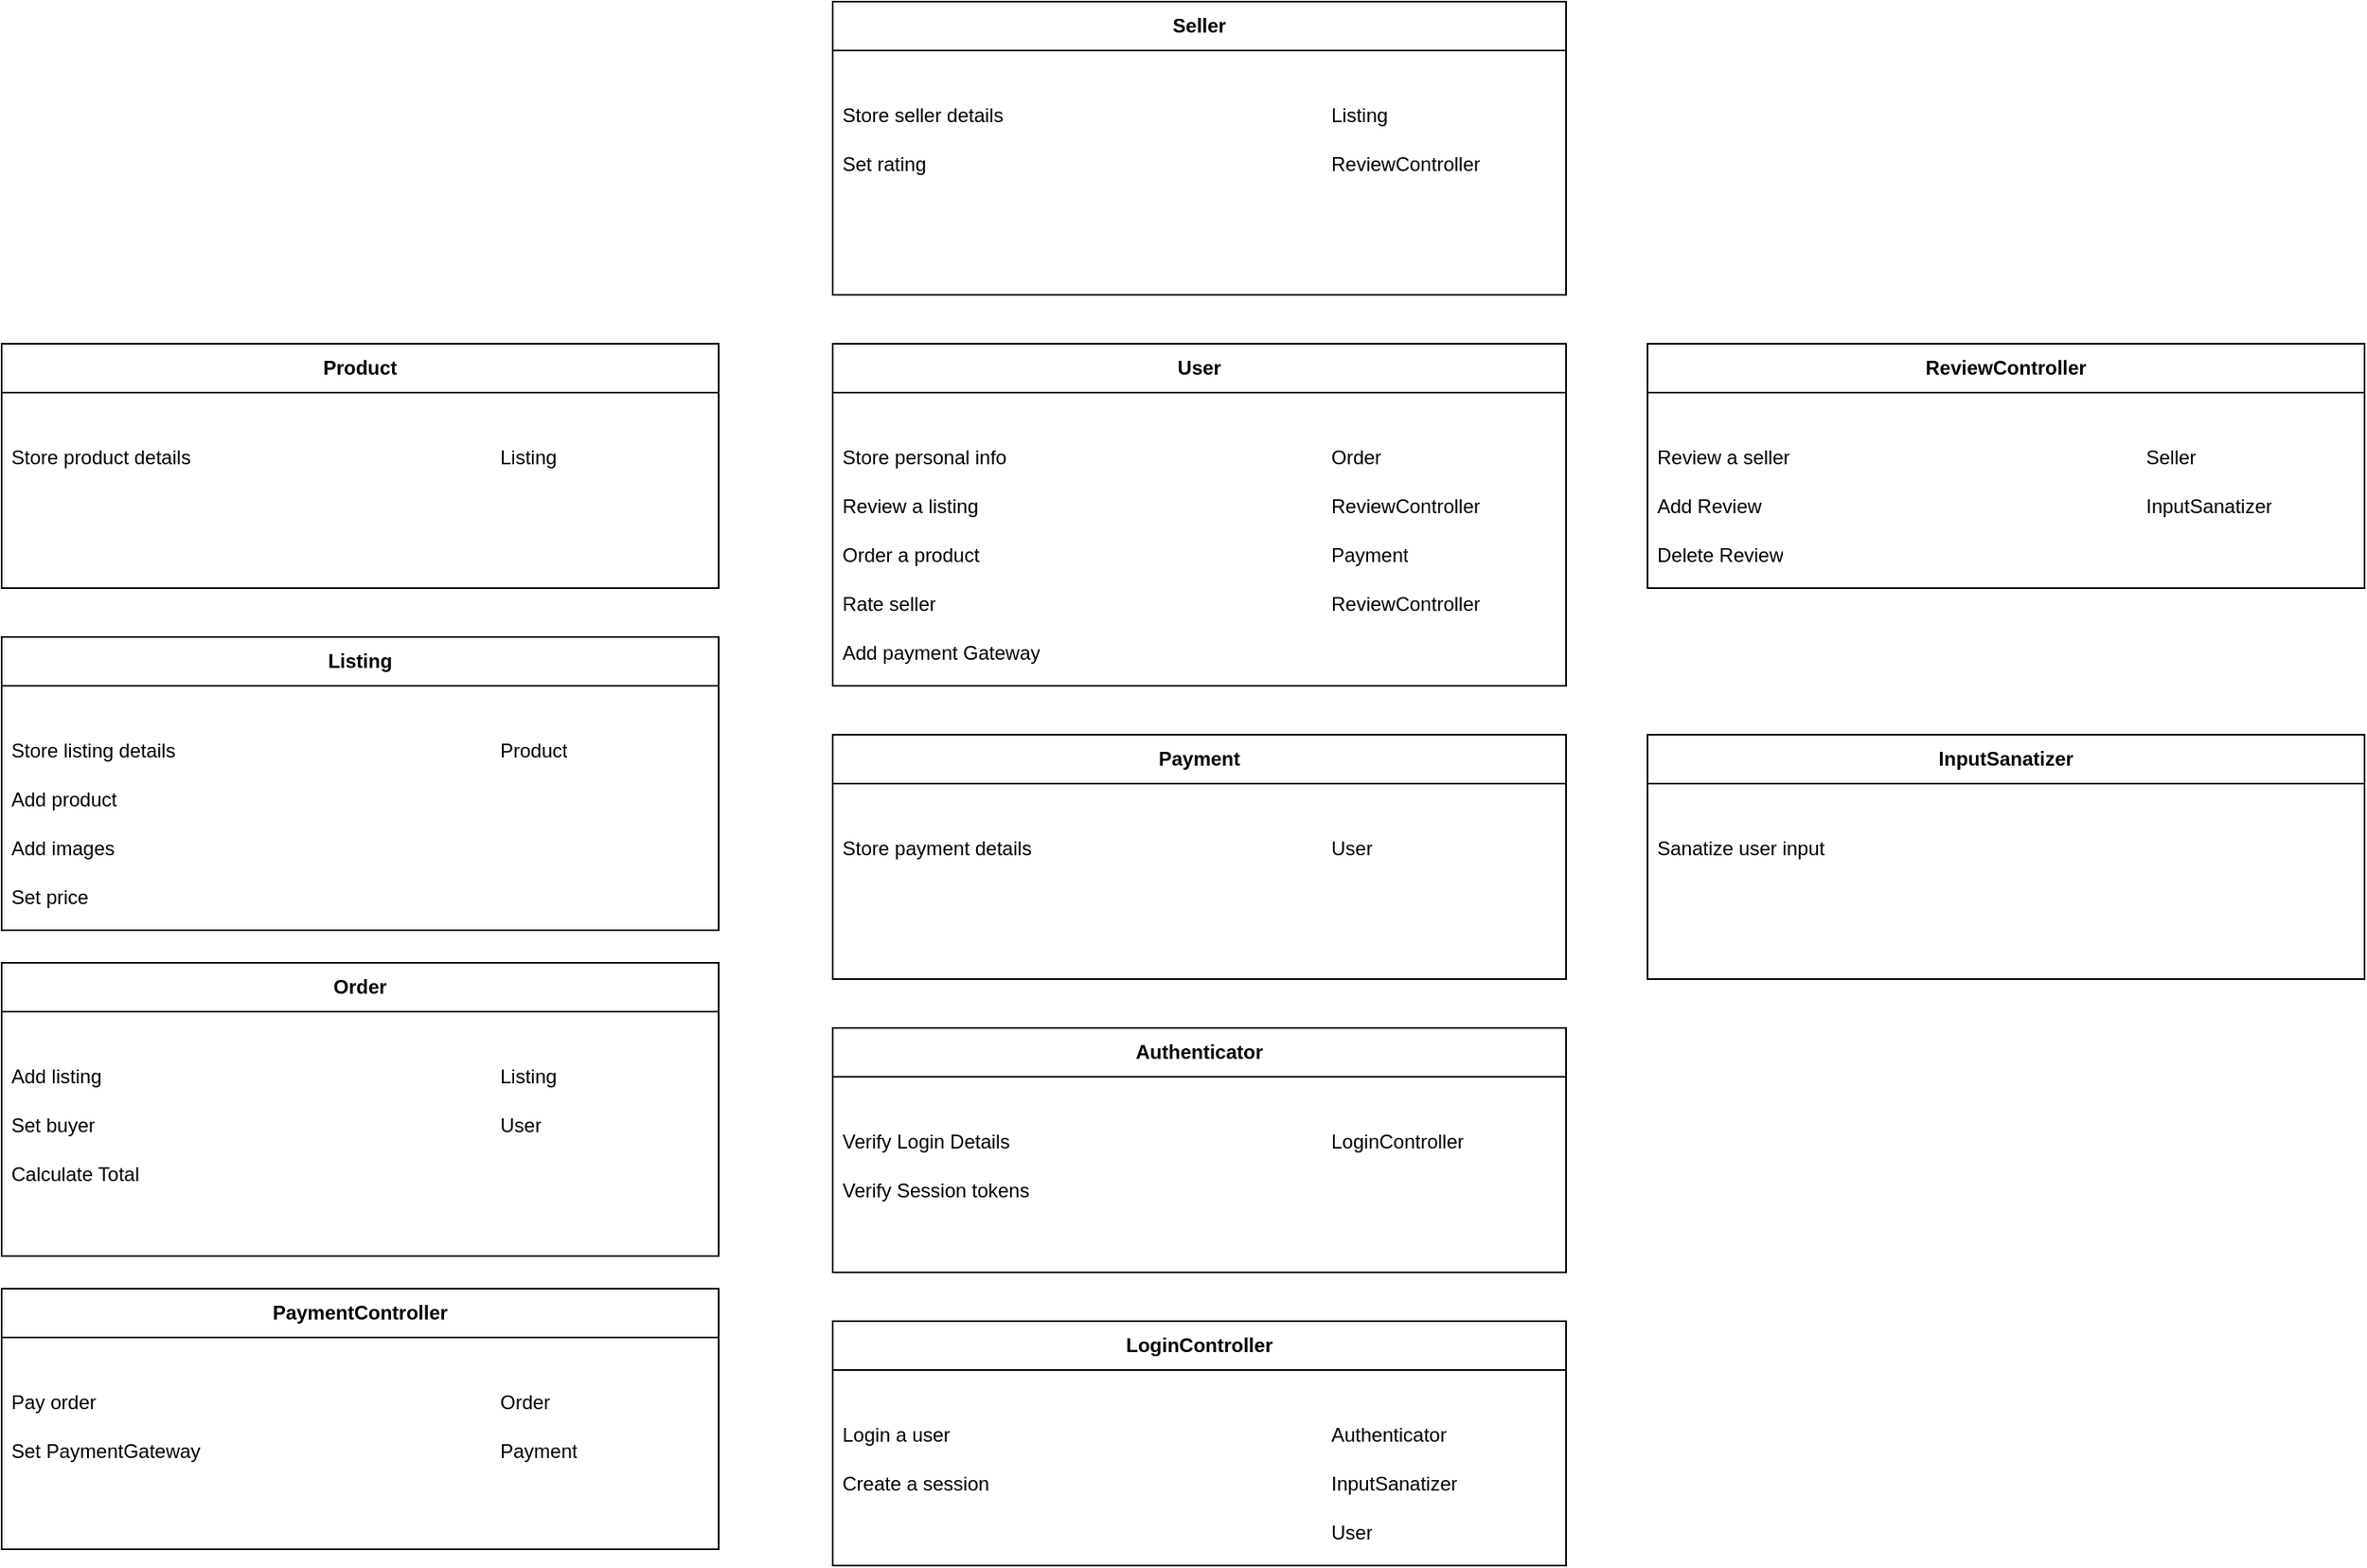<mxfile version="26.1.1">
  <diagram name="Page-1" id="4qO5snu0srxXvM7Uzl9y">
    <mxGraphModel dx="2118" dy="866" grid="1" gridSize="10" guides="1" tooltips="1" connect="1" arrows="1" fold="1" page="1" pageScale="1" pageWidth="850" pageHeight="1100" math="0" shadow="0">
      <root>
        <mxCell id="0" />
        <mxCell id="1" parent="0" />
        <mxCell id="AYIX-EQ2d-SbjMrGPH-w-69" value="User" style="swimlane;whiteSpace=wrap;html=1;startSize=30;" vertex="1" parent="1">
          <mxGeometry x="240" y="350" width="450" height="210" as="geometry" />
        </mxCell>
        <mxCell id="AYIX-EQ2d-SbjMrGPH-w-70" value="" style="swimlane;fontStyle=0;childLayout=stackLayout;horizontal=1;startSize=26;horizontalStack=0;resizeParent=1;resizeParentMax=0;resizeLast=0;collapsible=1;marginBottom=0;align=center;fontSize=14;opacity=0;" vertex="1" parent="AYIX-EQ2d-SbjMrGPH-w-69">
          <mxGeometry y="30" width="300" height="176" as="geometry" />
        </mxCell>
        <mxCell id="AYIX-EQ2d-SbjMrGPH-w-71" value="Store personal info" style="text;strokeColor=none;fillColor=none;spacingLeft=4;spacingRight=4;overflow=hidden;rotatable=0;points=[[0,0.5],[1,0.5]];portConstraint=eastwest;fontSize=12;whiteSpace=wrap;html=1;" vertex="1" parent="AYIX-EQ2d-SbjMrGPH-w-70">
          <mxGeometry y="26" width="300" height="30" as="geometry" />
        </mxCell>
        <mxCell id="AYIX-EQ2d-SbjMrGPH-w-72" value="Review a listing" style="text;strokeColor=none;fillColor=none;spacingLeft=4;spacingRight=4;overflow=hidden;rotatable=0;points=[[0,0.5],[1,0.5]];portConstraint=eastwest;fontSize=12;whiteSpace=wrap;html=1;" vertex="1" parent="AYIX-EQ2d-SbjMrGPH-w-70">
          <mxGeometry y="56" width="300" height="30" as="geometry" />
        </mxCell>
        <mxCell id="AYIX-EQ2d-SbjMrGPH-w-73" value="Order a product" style="text;strokeColor=none;fillColor=none;spacingLeft=4;spacingRight=4;overflow=hidden;rotatable=0;points=[[0,0.5],[1,0.5]];portConstraint=eastwest;fontSize=12;whiteSpace=wrap;html=1;" vertex="1" parent="AYIX-EQ2d-SbjMrGPH-w-70">
          <mxGeometry y="86" width="300" height="30" as="geometry" />
        </mxCell>
        <mxCell id="AYIX-EQ2d-SbjMrGPH-w-158" value="Rate seller" style="text;strokeColor=none;fillColor=none;spacingLeft=4;spacingRight=4;overflow=hidden;rotatable=0;points=[[0,0.5],[1,0.5]];portConstraint=eastwest;fontSize=12;whiteSpace=wrap;html=1;" vertex="1" parent="AYIX-EQ2d-SbjMrGPH-w-70">
          <mxGeometry y="116" width="300" height="30" as="geometry" />
        </mxCell>
        <mxCell id="AYIX-EQ2d-SbjMrGPH-w-130" value="Add payment Gateway" style="text;strokeColor=none;fillColor=none;spacingLeft=4;spacingRight=4;overflow=hidden;rotatable=0;points=[[0,0.5],[1,0.5]];portConstraint=eastwest;fontSize=12;whiteSpace=wrap;html=1;" vertex="1" parent="AYIX-EQ2d-SbjMrGPH-w-70">
          <mxGeometry y="146" width="300" height="30" as="geometry" />
        </mxCell>
        <mxCell id="AYIX-EQ2d-SbjMrGPH-w-74" value="" style="swimlane;fontStyle=0;childLayout=stackLayout;horizontal=1;startSize=26;horizontalStack=0;resizeParent=1;resizeParentMax=0;resizeLast=0;collapsible=1;marginBottom=0;align=center;fontSize=14;opacity=0;" vertex="1" parent="AYIX-EQ2d-SbjMrGPH-w-69">
          <mxGeometry x="300" y="30" width="140" height="146" as="geometry" />
        </mxCell>
        <mxCell id="AYIX-EQ2d-SbjMrGPH-w-75" value="Order" style="text;strokeColor=none;fillColor=none;spacingLeft=4;spacingRight=4;overflow=hidden;rotatable=0;points=[[0,0.5],[1,0.5]];portConstraint=eastwest;fontSize=12;whiteSpace=wrap;html=1;" vertex="1" parent="AYIX-EQ2d-SbjMrGPH-w-74">
          <mxGeometry y="26" width="140" height="30" as="geometry" />
        </mxCell>
        <mxCell id="AYIX-EQ2d-SbjMrGPH-w-76" value="ReviewController" style="text;strokeColor=none;fillColor=none;spacingLeft=4;spacingRight=4;overflow=hidden;rotatable=0;points=[[0,0.5],[1,0.5]];portConstraint=eastwest;fontSize=12;whiteSpace=wrap;html=1;" vertex="1" parent="AYIX-EQ2d-SbjMrGPH-w-74">
          <mxGeometry y="56" width="140" height="30" as="geometry" />
        </mxCell>
        <mxCell id="AYIX-EQ2d-SbjMrGPH-w-131" value="Payment" style="text;strokeColor=none;fillColor=none;spacingLeft=4;spacingRight=4;overflow=hidden;rotatable=0;points=[[0,0.5],[1,0.5]];portConstraint=eastwest;fontSize=12;whiteSpace=wrap;html=1;" vertex="1" parent="AYIX-EQ2d-SbjMrGPH-w-74">
          <mxGeometry y="86" width="140" height="30" as="geometry" />
        </mxCell>
        <mxCell id="AYIX-EQ2d-SbjMrGPH-w-159" value="ReviewController" style="text;strokeColor=none;fillColor=none;spacingLeft=4;spacingRight=4;overflow=hidden;rotatable=0;points=[[0,0.5],[1,0.5]];portConstraint=eastwest;fontSize=12;whiteSpace=wrap;html=1;" vertex="1" parent="AYIX-EQ2d-SbjMrGPH-w-74">
          <mxGeometry y="116" width="140" height="30" as="geometry" />
        </mxCell>
        <mxCell id="AYIX-EQ2d-SbjMrGPH-w-78" value="Authenticator" style="swimlane;whiteSpace=wrap;html=1;startSize=30;" vertex="1" parent="1">
          <mxGeometry x="240" y="770" width="450" height="150" as="geometry" />
        </mxCell>
        <mxCell id="AYIX-EQ2d-SbjMrGPH-w-79" value="" style="swimlane;fontStyle=0;childLayout=stackLayout;horizontal=1;startSize=26;horizontalStack=0;resizeParent=1;resizeParentMax=0;resizeLast=0;collapsible=1;marginBottom=0;align=center;fontSize=14;opacity=0;" vertex="1" parent="AYIX-EQ2d-SbjMrGPH-w-78">
          <mxGeometry y="30" width="300" height="86" as="geometry" />
        </mxCell>
        <mxCell id="AYIX-EQ2d-SbjMrGPH-w-80" value="Verify Login Details" style="text;strokeColor=none;fillColor=none;spacingLeft=4;spacingRight=4;overflow=hidden;rotatable=0;points=[[0,0.5],[1,0.5]];portConstraint=eastwest;fontSize=12;whiteSpace=wrap;html=1;" vertex="1" parent="AYIX-EQ2d-SbjMrGPH-w-79">
          <mxGeometry y="26" width="300" height="30" as="geometry" />
        </mxCell>
        <mxCell id="AYIX-EQ2d-SbjMrGPH-w-81" value="Verify Session tokens" style="text;strokeColor=none;fillColor=none;spacingLeft=4;spacingRight=4;overflow=hidden;rotatable=0;points=[[0,0.5],[1,0.5]];portConstraint=eastwest;fontSize=12;whiteSpace=wrap;html=1;" vertex="1" parent="AYIX-EQ2d-SbjMrGPH-w-79">
          <mxGeometry y="56" width="300" height="30" as="geometry" />
        </mxCell>
        <mxCell id="AYIX-EQ2d-SbjMrGPH-w-83" value="" style="swimlane;fontStyle=0;childLayout=stackLayout;horizontal=1;startSize=26;horizontalStack=0;resizeParent=1;resizeParentMax=0;resizeLast=0;collapsible=1;marginBottom=0;align=center;fontSize=14;opacity=0;" vertex="1" parent="AYIX-EQ2d-SbjMrGPH-w-78">
          <mxGeometry x="300" y="30" width="140" height="56" as="geometry" />
        </mxCell>
        <mxCell id="AYIX-EQ2d-SbjMrGPH-w-84" value="LoginController" style="text;strokeColor=none;fillColor=none;spacingLeft=4;spacingRight=4;overflow=hidden;rotatable=0;points=[[0,0.5],[1,0.5]];portConstraint=eastwest;fontSize=12;whiteSpace=wrap;html=1;" vertex="1" parent="AYIX-EQ2d-SbjMrGPH-w-83">
          <mxGeometry y="26" width="140" height="30" as="geometry" />
        </mxCell>
        <mxCell id="AYIX-EQ2d-SbjMrGPH-w-86" value="LoginController" style="swimlane;whiteSpace=wrap;html=1;startSize=30;" vertex="1" parent="1">
          <mxGeometry x="240" y="950" width="450" height="150" as="geometry" />
        </mxCell>
        <mxCell id="AYIX-EQ2d-SbjMrGPH-w-87" value="" style="swimlane;fontStyle=0;childLayout=stackLayout;horizontal=1;startSize=26;horizontalStack=0;resizeParent=1;resizeParentMax=0;resizeLast=0;collapsible=1;marginBottom=0;align=center;fontSize=14;opacity=0;" vertex="1" parent="AYIX-EQ2d-SbjMrGPH-w-86">
          <mxGeometry y="30" width="300" height="86" as="geometry" />
        </mxCell>
        <mxCell id="AYIX-EQ2d-SbjMrGPH-w-88" value="Login a user" style="text;strokeColor=none;fillColor=none;spacingLeft=4;spacingRight=4;overflow=hidden;rotatable=0;points=[[0,0.5],[1,0.5]];portConstraint=eastwest;fontSize=12;whiteSpace=wrap;html=1;" vertex="1" parent="AYIX-EQ2d-SbjMrGPH-w-87">
          <mxGeometry y="26" width="300" height="30" as="geometry" />
        </mxCell>
        <mxCell id="AYIX-EQ2d-SbjMrGPH-w-89" value="Create a session" style="text;strokeColor=none;fillColor=none;spacingLeft=4;spacingRight=4;overflow=hidden;rotatable=0;points=[[0,0.5],[1,0.5]];portConstraint=eastwest;fontSize=12;whiteSpace=wrap;html=1;" vertex="1" parent="AYIX-EQ2d-SbjMrGPH-w-87">
          <mxGeometry y="56" width="300" height="30" as="geometry" />
        </mxCell>
        <mxCell id="AYIX-EQ2d-SbjMrGPH-w-91" value="" style="swimlane;fontStyle=0;childLayout=stackLayout;horizontal=1;startSize=26;horizontalStack=0;resizeParent=1;resizeParentMax=0;resizeLast=0;collapsible=1;marginBottom=0;align=center;fontSize=14;opacity=0;" vertex="1" parent="AYIX-EQ2d-SbjMrGPH-w-86">
          <mxGeometry x="300" y="30" width="140" height="116" as="geometry" />
        </mxCell>
        <mxCell id="AYIX-EQ2d-SbjMrGPH-w-92" value="Authenticator" style="text;strokeColor=none;fillColor=none;spacingLeft=4;spacingRight=4;overflow=hidden;rotatable=0;points=[[0,0.5],[1,0.5]];portConstraint=eastwest;fontSize=12;whiteSpace=wrap;html=1;" vertex="1" parent="AYIX-EQ2d-SbjMrGPH-w-91">
          <mxGeometry y="26" width="140" height="30" as="geometry" />
        </mxCell>
        <mxCell id="AYIX-EQ2d-SbjMrGPH-w-171" value="InputSanatizer" style="text;strokeColor=none;fillColor=none;spacingLeft=4;spacingRight=4;overflow=hidden;rotatable=0;points=[[0,0.5],[1,0.5]];portConstraint=eastwest;fontSize=12;whiteSpace=wrap;html=1;" vertex="1" parent="AYIX-EQ2d-SbjMrGPH-w-91">
          <mxGeometry y="56" width="140" height="30" as="geometry" />
        </mxCell>
        <mxCell id="AYIX-EQ2d-SbjMrGPH-w-93" value="User" style="text;strokeColor=none;fillColor=none;spacingLeft=4;spacingRight=4;overflow=hidden;rotatable=0;points=[[0,0.5],[1,0.5]];portConstraint=eastwest;fontSize=12;whiteSpace=wrap;html=1;" vertex="1" parent="AYIX-EQ2d-SbjMrGPH-w-91">
          <mxGeometry y="86" width="140" height="30" as="geometry" />
        </mxCell>
        <mxCell id="AYIX-EQ2d-SbjMrGPH-w-94" value="Product" style="swimlane;whiteSpace=wrap;html=1;startSize=30;" vertex="1" parent="1">
          <mxGeometry x="-270" y="350" width="440" height="150" as="geometry" />
        </mxCell>
        <mxCell id="AYIX-EQ2d-SbjMrGPH-w-95" value="" style="swimlane;fontStyle=0;childLayout=stackLayout;horizontal=1;startSize=26;horizontalStack=0;resizeParent=1;resizeParentMax=0;resizeLast=0;collapsible=1;marginBottom=0;align=center;fontSize=14;opacity=0;" vertex="1" parent="AYIX-EQ2d-SbjMrGPH-w-94">
          <mxGeometry y="30" width="300" height="56" as="geometry" />
        </mxCell>
        <mxCell id="AYIX-EQ2d-SbjMrGPH-w-96" value="Store product details" style="text;strokeColor=none;fillColor=none;spacingLeft=4;spacingRight=4;overflow=hidden;rotatable=0;points=[[0,0.5],[1,0.5]];portConstraint=eastwest;fontSize=12;whiteSpace=wrap;html=1;" vertex="1" parent="AYIX-EQ2d-SbjMrGPH-w-95">
          <mxGeometry y="26" width="300" height="30" as="geometry" />
        </mxCell>
        <mxCell id="AYIX-EQ2d-SbjMrGPH-w-99" value="" style="swimlane;fontStyle=0;childLayout=stackLayout;horizontal=1;startSize=26;horizontalStack=0;resizeParent=1;resizeParentMax=0;resizeLast=0;collapsible=1;marginBottom=0;align=center;fontSize=14;opacity=0;" vertex="1" parent="AYIX-EQ2d-SbjMrGPH-w-94">
          <mxGeometry x="300" y="30" width="140" height="56" as="geometry" />
        </mxCell>
        <mxCell id="AYIX-EQ2d-SbjMrGPH-w-100" value="Listing" style="text;strokeColor=none;fillColor=none;spacingLeft=4;spacingRight=4;overflow=hidden;rotatable=0;points=[[0,0.5],[1,0.5]];portConstraint=eastwest;fontSize=12;whiteSpace=wrap;html=1;" vertex="1" parent="AYIX-EQ2d-SbjMrGPH-w-99">
          <mxGeometry y="26" width="140" height="30" as="geometry" />
        </mxCell>
        <mxCell id="AYIX-EQ2d-SbjMrGPH-w-102" value="Listing" style="swimlane;whiteSpace=wrap;html=1;startSize=30;" vertex="1" parent="1">
          <mxGeometry x="-270" y="530" width="440" height="180" as="geometry" />
        </mxCell>
        <mxCell id="AYIX-EQ2d-SbjMrGPH-w-103" value="" style="swimlane;fontStyle=0;childLayout=stackLayout;horizontal=1;startSize=26;horizontalStack=0;resizeParent=1;resizeParentMax=0;resizeLast=0;collapsible=1;marginBottom=0;align=center;fontSize=14;opacity=0;" vertex="1" parent="AYIX-EQ2d-SbjMrGPH-w-102">
          <mxGeometry y="30" width="300" height="146" as="geometry" />
        </mxCell>
        <mxCell id="AYIX-EQ2d-SbjMrGPH-w-109" value="Store listing details" style="text;strokeColor=none;fillColor=none;spacingLeft=4;spacingRight=4;overflow=hidden;rotatable=0;points=[[0,0.5],[1,0.5]];portConstraint=eastwest;fontSize=12;whiteSpace=wrap;html=1;" vertex="1" parent="AYIX-EQ2d-SbjMrGPH-w-103">
          <mxGeometry y="26" width="300" height="30" as="geometry" />
        </mxCell>
        <mxCell id="AYIX-EQ2d-SbjMrGPH-w-104" value="Add product" style="text;strokeColor=none;fillColor=none;spacingLeft=4;spacingRight=4;overflow=hidden;rotatable=0;points=[[0,0.5],[1,0.5]];portConstraint=eastwest;fontSize=12;whiteSpace=wrap;html=1;" vertex="1" parent="AYIX-EQ2d-SbjMrGPH-w-103">
          <mxGeometry y="56" width="300" height="30" as="geometry" />
        </mxCell>
        <mxCell id="AYIX-EQ2d-SbjMrGPH-w-110" value="Add images" style="text;strokeColor=none;fillColor=none;spacingLeft=4;spacingRight=4;overflow=hidden;rotatable=0;points=[[0,0.5],[1,0.5]];portConstraint=eastwest;fontSize=12;whiteSpace=wrap;html=1;" vertex="1" parent="AYIX-EQ2d-SbjMrGPH-w-103">
          <mxGeometry y="86" width="300" height="30" as="geometry" />
        </mxCell>
        <mxCell id="AYIX-EQ2d-SbjMrGPH-w-111" value="Set price" style="text;strokeColor=none;fillColor=none;spacingLeft=4;spacingRight=4;overflow=hidden;rotatable=0;points=[[0,0.5],[1,0.5]];portConstraint=eastwest;fontSize=12;whiteSpace=wrap;html=1;" vertex="1" parent="AYIX-EQ2d-SbjMrGPH-w-103">
          <mxGeometry y="116" width="300" height="30" as="geometry" />
        </mxCell>
        <mxCell id="AYIX-EQ2d-SbjMrGPH-w-105" value="" style="swimlane;fontStyle=0;childLayout=stackLayout;horizontal=1;startSize=26;horizontalStack=0;resizeParent=1;resizeParentMax=0;resizeLast=0;collapsible=1;marginBottom=0;align=center;fontSize=14;opacity=0;" vertex="1" parent="AYIX-EQ2d-SbjMrGPH-w-102">
          <mxGeometry x="300" y="30" width="140" height="56" as="geometry" />
        </mxCell>
        <mxCell id="AYIX-EQ2d-SbjMrGPH-w-106" value="Product" style="text;strokeColor=none;fillColor=none;spacingLeft=4;spacingRight=4;overflow=hidden;rotatable=0;points=[[0,0.5],[1,0.5]];portConstraint=eastwest;fontSize=12;whiteSpace=wrap;html=1;" vertex="1" parent="AYIX-EQ2d-SbjMrGPH-w-105">
          <mxGeometry y="26" width="140" height="30" as="geometry" />
        </mxCell>
        <mxCell id="AYIX-EQ2d-SbjMrGPH-w-112" value="Order" style="swimlane;whiteSpace=wrap;html=1;startSize=30;" vertex="1" parent="1">
          <mxGeometry x="-270" y="730" width="440" height="180" as="geometry" />
        </mxCell>
        <mxCell id="AYIX-EQ2d-SbjMrGPH-w-113" value="" style="swimlane;fontStyle=0;childLayout=stackLayout;horizontal=1;startSize=26;horizontalStack=0;resizeParent=1;resizeParentMax=0;resizeLast=0;collapsible=1;marginBottom=0;align=center;fontSize=14;opacity=0;" vertex="1" parent="AYIX-EQ2d-SbjMrGPH-w-112">
          <mxGeometry y="30" width="300" height="116" as="geometry" />
        </mxCell>
        <mxCell id="AYIX-EQ2d-SbjMrGPH-w-114" value="Add listing" style="text;strokeColor=none;fillColor=none;spacingLeft=4;spacingRight=4;overflow=hidden;rotatable=0;points=[[0,0.5],[1,0.5]];portConstraint=eastwest;fontSize=12;whiteSpace=wrap;html=1;" vertex="1" parent="AYIX-EQ2d-SbjMrGPH-w-113">
          <mxGeometry y="26" width="300" height="30" as="geometry" />
        </mxCell>
        <mxCell id="AYIX-EQ2d-SbjMrGPH-w-115" value="Set buyer" style="text;strokeColor=none;fillColor=none;spacingLeft=4;spacingRight=4;overflow=hidden;rotatable=0;points=[[0,0.5],[1,0.5]];portConstraint=eastwest;fontSize=12;whiteSpace=wrap;html=1;" vertex="1" parent="AYIX-EQ2d-SbjMrGPH-w-113">
          <mxGeometry y="56" width="300" height="30" as="geometry" />
        </mxCell>
        <mxCell id="AYIX-EQ2d-SbjMrGPH-w-117" value="Calculate Total" style="text;strokeColor=none;fillColor=none;spacingLeft=4;spacingRight=4;overflow=hidden;rotatable=0;points=[[0,0.5],[1,0.5]];portConstraint=eastwest;fontSize=12;whiteSpace=wrap;html=1;" vertex="1" parent="AYIX-EQ2d-SbjMrGPH-w-113">
          <mxGeometry y="86" width="300" height="30" as="geometry" />
        </mxCell>
        <mxCell id="AYIX-EQ2d-SbjMrGPH-w-118" value="" style="swimlane;fontStyle=0;childLayout=stackLayout;horizontal=1;startSize=26;horizontalStack=0;resizeParent=1;resizeParentMax=0;resizeLast=0;collapsible=1;marginBottom=0;align=center;fontSize=14;opacity=0;" vertex="1" parent="AYIX-EQ2d-SbjMrGPH-w-112">
          <mxGeometry x="300" y="30" width="140" height="86" as="geometry" />
        </mxCell>
        <mxCell id="AYIX-EQ2d-SbjMrGPH-w-119" value="Listing" style="text;strokeColor=none;fillColor=none;spacingLeft=4;spacingRight=4;overflow=hidden;rotatable=0;points=[[0,0.5],[1,0.5]];portConstraint=eastwest;fontSize=12;whiteSpace=wrap;html=1;" vertex="1" parent="AYIX-EQ2d-SbjMrGPH-w-118">
          <mxGeometry y="26" width="140" height="30" as="geometry" />
        </mxCell>
        <mxCell id="AYIX-EQ2d-SbjMrGPH-w-120" value="User" style="text;strokeColor=none;fillColor=none;spacingLeft=4;spacingRight=4;overflow=hidden;rotatable=0;points=[[0,0.5],[1,0.5]];portConstraint=eastwest;fontSize=12;whiteSpace=wrap;html=1;" vertex="1" parent="AYIX-EQ2d-SbjMrGPH-w-118">
          <mxGeometry y="56" width="140" height="30" as="geometry" />
        </mxCell>
        <mxCell id="AYIX-EQ2d-SbjMrGPH-w-122" value="PaymentController" style="swimlane;whiteSpace=wrap;html=1;startSize=30;" vertex="1" parent="1">
          <mxGeometry x="-270" y="930" width="440" height="160" as="geometry" />
        </mxCell>
        <mxCell id="AYIX-EQ2d-SbjMrGPH-w-123" value="" style="swimlane;fontStyle=0;childLayout=stackLayout;horizontal=1;startSize=26;horizontalStack=0;resizeParent=1;resizeParentMax=0;resizeLast=0;collapsible=1;marginBottom=0;align=center;fontSize=14;opacity=0;" vertex="1" parent="AYIX-EQ2d-SbjMrGPH-w-122">
          <mxGeometry y="30" width="300" height="86" as="geometry" />
        </mxCell>
        <mxCell id="AYIX-EQ2d-SbjMrGPH-w-124" value="Pay order" style="text;strokeColor=none;fillColor=none;spacingLeft=4;spacingRight=4;overflow=hidden;rotatable=0;points=[[0,0.5],[1,0.5]];portConstraint=eastwest;fontSize=12;whiteSpace=wrap;html=1;" vertex="1" parent="AYIX-EQ2d-SbjMrGPH-w-123">
          <mxGeometry y="26" width="300" height="30" as="geometry" />
        </mxCell>
        <mxCell id="AYIX-EQ2d-SbjMrGPH-w-125" value="Set PaymentGateway" style="text;strokeColor=none;fillColor=none;spacingLeft=4;spacingRight=4;overflow=hidden;rotatable=0;points=[[0,0.5],[1,0.5]];portConstraint=eastwest;fontSize=12;whiteSpace=wrap;html=1;" vertex="1" parent="AYIX-EQ2d-SbjMrGPH-w-123">
          <mxGeometry y="56" width="300" height="30" as="geometry" />
        </mxCell>
        <mxCell id="AYIX-EQ2d-SbjMrGPH-w-127" value="" style="swimlane;fontStyle=0;childLayout=stackLayout;horizontal=1;startSize=26;horizontalStack=0;resizeParent=1;resizeParentMax=0;resizeLast=0;collapsible=1;marginBottom=0;align=center;fontSize=14;opacity=0;" vertex="1" parent="AYIX-EQ2d-SbjMrGPH-w-122">
          <mxGeometry x="300" y="30" width="140" height="86" as="geometry" />
        </mxCell>
        <mxCell id="AYIX-EQ2d-SbjMrGPH-w-128" value="Order" style="text;strokeColor=none;fillColor=none;spacingLeft=4;spacingRight=4;overflow=hidden;rotatable=0;points=[[0,0.5],[1,0.5]];portConstraint=eastwest;fontSize=12;whiteSpace=wrap;html=1;" vertex="1" parent="AYIX-EQ2d-SbjMrGPH-w-127">
          <mxGeometry y="26" width="140" height="30" as="geometry" />
        </mxCell>
        <mxCell id="AYIX-EQ2d-SbjMrGPH-w-129" value="Payment" style="text;strokeColor=none;fillColor=none;spacingLeft=4;spacingRight=4;overflow=hidden;rotatable=0;points=[[0,0.5],[1,0.5]];portConstraint=eastwest;fontSize=12;whiteSpace=wrap;html=1;" vertex="1" parent="AYIX-EQ2d-SbjMrGPH-w-127">
          <mxGeometry y="56" width="140" height="30" as="geometry" />
        </mxCell>
        <mxCell id="AYIX-EQ2d-SbjMrGPH-w-133" value="Payment" style="swimlane;whiteSpace=wrap;html=1;startSize=30;" vertex="1" parent="1">
          <mxGeometry x="240" y="590" width="450" height="150" as="geometry" />
        </mxCell>
        <mxCell id="AYIX-EQ2d-SbjMrGPH-w-134" value="" style="swimlane;fontStyle=0;childLayout=stackLayout;horizontal=1;startSize=26;horizontalStack=0;resizeParent=1;resizeParentMax=0;resizeLast=0;collapsible=1;marginBottom=0;align=center;fontSize=14;opacity=0;" vertex="1" parent="AYIX-EQ2d-SbjMrGPH-w-133">
          <mxGeometry y="30" width="300" height="56" as="geometry" />
        </mxCell>
        <mxCell id="AYIX-EQ2d-SbjMrGPH-w-135" value="Store payment details" style="text;strokeColor=none;fillColor=none;spacingLeft=4;spacingRight=4;overflow=hidden;rotatable=0;points=[[0,0.5],[1,0.5]];portConstraint=eastwest;fontSize=12;whiteSpace=wrap;html=1;" vertex="1" parent="AYIX-EQ2d-SbjMrGPH-w-134">
          <mxGeometry y="26" width="300" height="30" as="geometry" />
        </mxCell>
        <mxCell id="AYIX-EQ2d-SbjMrGPH-w-136" value="" style="swimlane;fontStyle=0;childLayout=stackLayout;horizontal=1;startSize=26;horizontalStack=0;resizeParent=1;resizeParentMax=0;resizeLast=0;collapsible=1;marginBottom=0;align=center;fontSize=14;opacity=0;" vertex="1" parent="AYIX-EQ2d-SbjMrGPH-w-133">
          <mxGeometry x="300" y="30" width="140" height="56" as="geometry" />
        </mxCell>
        <mxCell id="AYIX-EQ2d-SbjMrGPH-w-140" value="User" style="text;strokeColor=none;fillColor=none;spacingLeft=4;spacingRight=4;overflow=hidden;rotatable=0;points=[[0,0.5],[1,0.5]];portConstraint=eastwest;fontSize=12;whiteSpace=wrap;html=1;" vertex="1" parent="AYIX-EQ2d-SbjMrGPH-w-136">
          <mxGeometry y="26" width="140" height="30" as="geometry" />
        </mxCell>
        <mxCell id="AYIX-EQ2d-SbjMrGPH-w-141" value="ReviewController" style="swimlane;whiteSpace=wrap;html=1;startSize=30;" vertex="1" parent="1">
          <mxGeometry x="740" y="350" width="440" height="150" as="geometry" />
        </mxCell>
        <mxCell id="AYIX-EQ2d-SbjMrGPH-w-142" value="" style="swimlane;fontStyle=0;childLayout=stackLayout;horizontal=1;startSize=26;horizontalStack=0;resizeParent=1;resizeParentMax=0;resizeLast=0;collapsible=1;marginBottom=0;align=center;fontSize=14;opacity=0;" vertex="1" parent="AYIX-EQ2d-SbjMrGPH-w-141">
          <mxGeometry y="30" width="300" height="116" as="geometry" />
        </mxCell>
        <mxCell id="AYIX-EQ2d-SbjMrGPH-w-143" value="Review a seller" style="text;strokeColor=none;fillColor=none;spacingLeft=4;spacingRight=4;overflow=hidden;rotatable=0;points=[[0,0.5],[1,0.5]];portConstraint=eastwest;fontSize=12;whiteSpace=wrap;html=1;" vertex="1" parent="AYIX-EQ2d-SbjMrGPH-w-142">
          <mxGeometry y="26" width="300" height="30" as="geometry" />
        </mxCell>
        <mxCell id="AYIX-EQ2d-SbjMrGPH-w-168" value="Add Review" style="text;strokeColor=none;fillColor=none;spacingLeft=4;spacingRight=4;overflow=hidden;rotatable=0;points=[[0,0.5],[1,0.5]];portConstraint=eastwest;fontSize=12;whiteSpace=wrap;html=1;" vertex="1" parent="AYIX-EQ2d-SbjMrGPH-w-142">
          <mxGeometry y="56" width="300" height="30" as="geometry" />
        </mxCell>
        <mxCell id="AYIX-EQ2d-SbjMrGPH-w-160" value="Delete Review" style="text;strokeColor=none;fillColor=none;spacingLeft=4;spacingRight=4;overflow=hidden;rotatable=0;points=[[0,0.5],[1,0.5]];portConstraint=eastwest;fontSize=12;whiteSpace=wrap;html=1;" vertex="1" parent="AYIX-EQ2d-SbjMrGPH-w-142">
          <mxGeometry y="86" width="300" height="30" as="geometry" />
        </mxCell>
        <mxCell id="AYIX-EQ2d-SbjMrGPH-w-145" value="" style="swimlane;fontStyle=0;childLayout=stackLayout;horizontal=1;startSize=26;horizontalStack=0;resizeParent=1;resizeParentMax=0;resizeLast=0;collapsible=1;marginBottom=0;align=center;fontSize=14;opacity=0;" vertex="1" parent="AYIX-EQ2d-SbjMrGPH-w-141">
          <mxGeometry x="300" y="30" width="140" height="86" as="geometry" />
        </mxCell>
        <mxCell id="AYIX-EQ2d-SbjMrGPH-w-167" value="Seller" style="text;strokeColor=none;fillColor=none;spacingLeft=4;spacingRight=4;overflow=hidden;rotatable=0;points=[[0,0.5],[1,0.5]];portConstraint=eastwest;fontSize=12;whiteSpace=wrap;html=1;" vertex="1" parent="AYIX-EQ2d-SbjMrGPH-w-145">
          <mxGeometry y="26" width="140" height="30" as="geometry" />
        </mxCell>
        <mxCell id="AYIX-EQ2d-SbjMrGPH-w-147" value="InputSanatizer" style="text;strokeColor=none;fillColor=none;spacingLeft=4;spacingRight=4;overflow=hidden;rotatable=0;points=[[0,0.5],[1,0.5]];portConstraint=eastwest;fontSize=12;whiteSpace=wrap;html=1;" vertex="1" parent="AYIX-EQ2d-SbjMrGPH-w-145">
          <mxGeometry y="56" width="140" height="30" as="geometry" />
        </mxCell>
        <mxCell id="AYIX-EQ2d-SbjMrGPH-w-148" value="Seller" style="swimlane;whiteSpace=wrap;html=1;startSize=30;" vertex="1" parent="1">
          <mxGeometry x="240" y="140" width="450" height="180" as="geometry" />
        </mxCell>
        <mxCell id="AYIX-EQ2d-SbjMrGPH-w-149" value="" style="swimlane;fontStyle=0;childLayout=stackLayout;horizontal=1;startSize=26;horizontalStack=0;resizeParent=1;resizeParentMax=0;resizeLast=0;collapsible=1;marginBottom=0;align=center;fontSize=14;opacity=0;" vertex="1" parent="AYIX-EQ2d-SbjMrGPH-w-148">
          <mxGeometry y="30" width="300" height="86" as="geometry" />
        </mxCell>
        <mxCell id="AYIX-EQ2d-SbjMrGPH-w-150" value="Store seller details" style="text;strokeColor=none;fillColor=none;spacingLeft=4;spacingRight=4;overflow=hidden;rotatable=0;points=[[0,0.5],[1,0.5]];portConstraint=eastwest;fontSize=12;whiteSpace=wrap;html=1;" vertex="1" parent="AYIX-EQ2d-SbjMrGPH-w-149">
          <mxGeometry y="26" width="300" height="30" as="geometry" />
        </mxCell>
        <mxCell id="AYIX-EQ2d-SbjMrGPH-w-169" value="Set rating" style="text;strokeColor=none;fillColor=none;spacingLeft=4;spacingRight=4;overflow=hidden;rotatable=0;points=[[0,0.5],[1,0.5]];portConstraint=eastwest;fontSize=12;whiteSpace=wrap;html=1;" vertex="1" parent="AYIX-EQ2d-SbjMrGPH-w-149">
          <mxGeometry y="56" width="300" height="30" as="geometry" />
        </mxCell>
        <mxCell id="AYIX-EQ2d-SbjMrGPH-w-154" value="" style="swimlane;fontStyle=0;childLayout=stackLayout;horizontal=1;startSize=26;horizontalStack=0;resizeParent=1;resizeParentMax=0;resizeLast=0;collapsible=1;marginBottom=0;align=center;fontSize=14;opacity=0;" vertex="1" parent="AYIX-EQ2d-SbjMrGPH-w-148">
          <mxGeometry x="300" y="30" width="140" height="86" as="geometry" />
        </mxCell>
        <mxCell id="AYIX-EQ2d-SbjMrGPH-w-155" value="Listing" style="text;strokeColor=none;fillColor=none;spacingLeft=4;spacingRight=4;overflow=hidden;rotatable=0;points=[[0,0.5],[1,0.5]];portConstraint=eastwest;fontSize=12;whiteSpace=wrap;html=1;" vertex="1" parent="AYIX-EQ2d-SbjMrGPH-w-154">
          <mxGeometry y="26" width="140" height="30" as="geometry" />
        </mxCell>
        <mxCell id="AYIX-EQ2d-SbjMrGPH-w-170" value="ReviewController" style="text;strokeColor=none;fillColor=none;spacingLeft=4;spacingRight=4;overflow=hidden;rotatable=0;points=[[0,0.5],[1,0.5]];portConstraint=eastwest;fontSize=12;whiteSpace=wrap;html=1;" vertex="1" parent="AYIX-EQ2d-SbjMrGPH-w-154">
          <mxGeometry y="56" width="140" height="30" as="geometry" />
        </mxCell>
        <mxCell id="AYIX-EQ2d-SbjMrGPH-w-161" value="InputSanatizer" style="swimlane;whiteSpace=wrap;html=1;startSize=30;" vertex="1" parent="1">
          <mxGeometry x="740" y="590" width="440" height="150" as="geometry" />
        </mxCell>
        <mxCell id="AYIX-EQ2d-SbjMrGPH-w-162" value="" style="swimlane;fontStyle=0;childLayout=stackLayout;horizontal=1;startSize=26;horizontalStack=0;resizeParent=1;resizeParentMax=0;resizeLast=0;collapsible=1;marginBottom=0;align=center;fontSize=14;opacity=0;" vertex="1" parent="AYIX-EQ2d-SbjMrGPH-w-161">
          <mxGeometry y="30" width="300" height="56" as="geometry" />
        </mxCell>
        <mxCell id="AYIX-EQ2d-SbjMrGPH-w-163" value="Sanatize user input" style="text;strokeColor=none;fillColor=none;spacingLeft=4;spacingRight=4;overflow=hidden;rotatable=0;points=[[0,0.5],[1,0.5]];portConstraint=eastwest;fontSize=12;whiteSpace=wrap;html=1;" vertex="1" parent="AYIX-EQ2d-SbjMrGPH-w-162">
          <mxGeometry y="26" width="300" height="30" as="geometry" />
        </mxCell>
        <mxCell id="AYIX-EQ2d-SbjMrGPH-w-165" value="" style="swimlane;fontStyle=0;childLayout=stackLayout;horizontal=1;startSize=26;horizontalStack=0;resizeParent=1;resizeParentMax=0;resizeLast=0;collapsible=1;marginBottom=0;align=center;fontSize=14;opacity=0;" vertex="1" parent="AYIX-EQ2d-SbjMrGPH-w-161">
          <mxGeometry x="300" y="30" width="140" height="56" as="geometry" />
        </mxCell>
      </root>
    </mxGraphModel>
  </diagram>
</mxfile>
